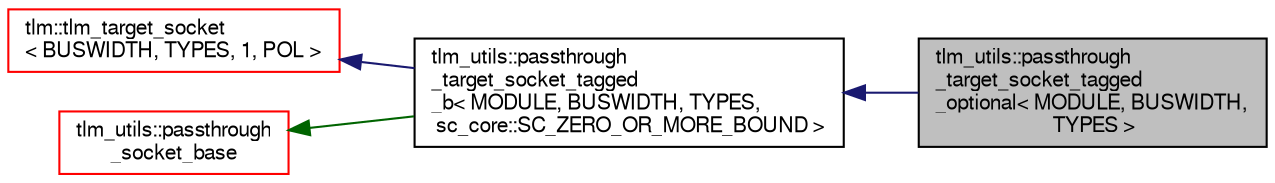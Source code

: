 digraph "tlm_utils::passthrough_target_socket_tagged_optional&lt; MODULE, BUSWIDTH, TYPES &gt;"
{
  edge [fontname="FreeSans",fontsize="10",labelfontname="FreeSans",labelfontsize="10"];
  node [fontname="FreeSans",fontsize="10",shape=record];
  rankdir="LR";
  Node0 [label="tlm_utils::passthrough\l_target_socket_tagged\l_optional\< MODULE, BUSWIDTH,\l TYPES \>",height=0.2,width=0.4,color="black", fillcolor="grey75", style="filled", fontcolor="black"];
  Node1 -> Node0 [dir="back",color="midnightblue",fontsize="10",style="solid",fontname="FreeSans"];
  Node1 [label="tlm_utils::passthrough\l_target_socket_tagged\l_b\< MODULE, BUSWIDTH, TYPES,\l sc_core::SC_ZERO_OR_MORE_BOUND \>",height=0.2,width=0.4,color="black", fillcolor="white", style="filled",URL="$a02635.html"];
  Node2 -> Node1 [dir="back",color="midnightblue",fontsize="10",style="solid",fontname="FreeSans"];
  Node2 [label="tlm::tlm_target_socket\l\< BUSWIDTH, TYPES, 1, POL \>",height=0.2,width=0.4,color="red", fillcolor="white", style="filled",URL="$a02523.html"];
  Node9 -> Node1 [dir="back",color="darkgreen",fontsize="10",style="solid",fontname="FreeSans"];
  Node9 [label="tlm_utils::passthrough\l_socket_base",height=0.2,width=0.4,color="red", fillcolor="white", style="filled",URL="$a02535.html"];
}
